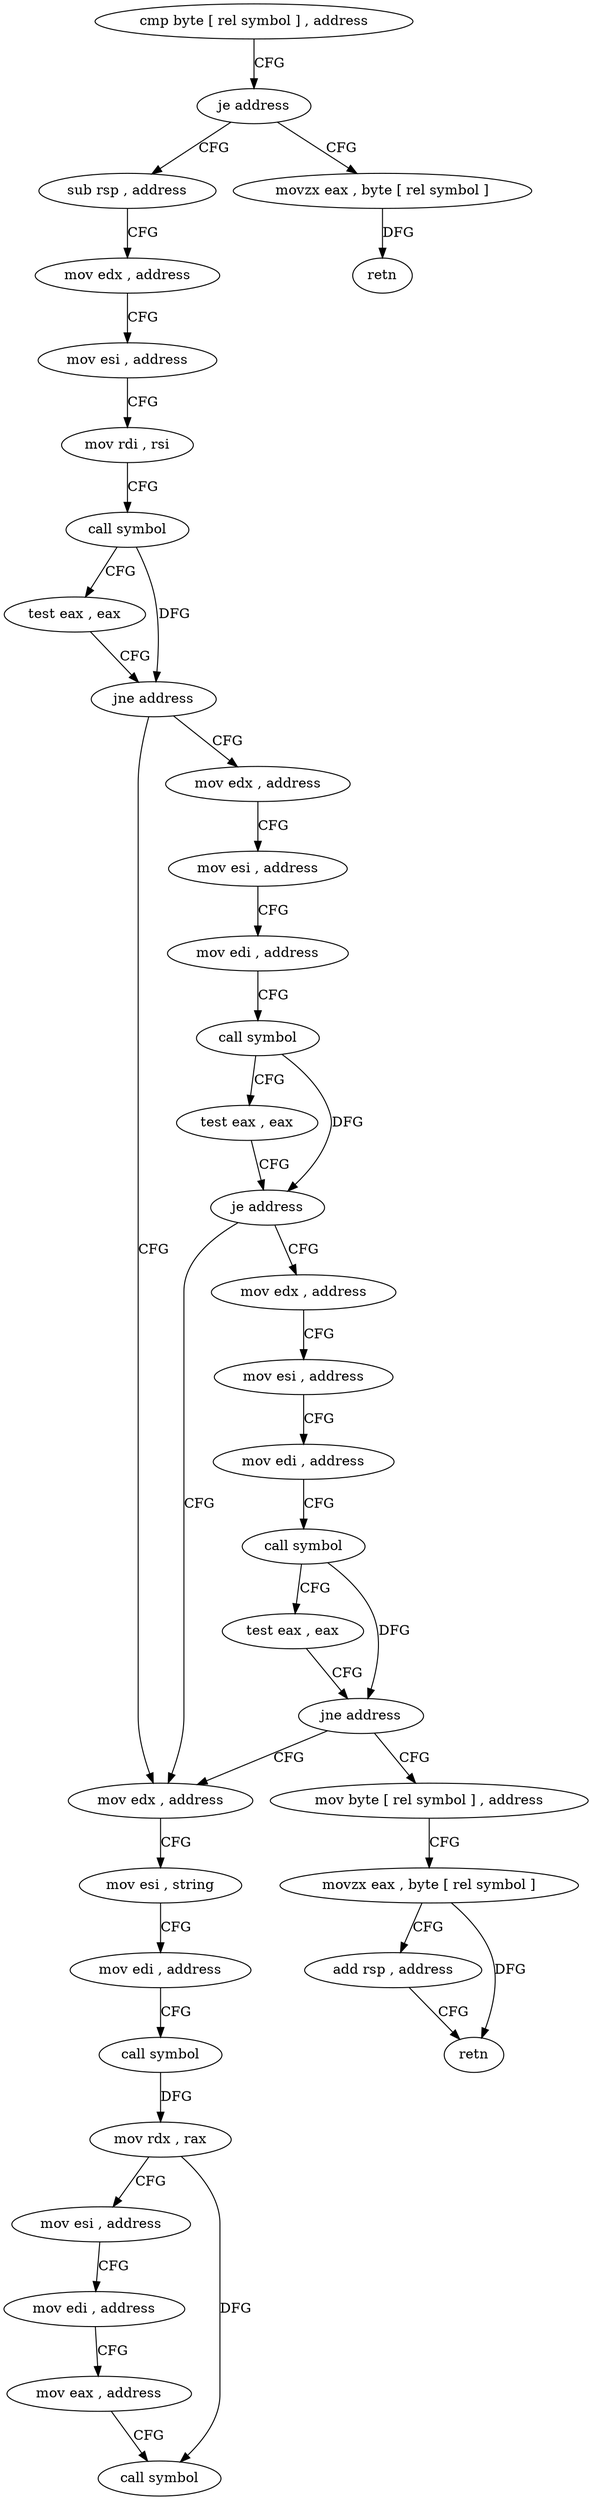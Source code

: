 digraph "func" {
"4243476" [label = "cmp byte [ rel symbol ] , address" ]
"4243483" [label = "je address" ]
"4243493" [label = "sub rsp , address" ]
"4243485" [label = "movzx eax , byte [ rel symbol ]" ]
"4243497" [label = "mov edx , address" ]
"4243502" [label = "mov esi , address" ]
"4243507" [label = "mov rdi , rsi" ]
"4243510" [label = "call symbol" ]
"4243515" [label = "test eax , eax" ]
"4243517" [label = "jne address" ]
"4243586" [label = "mov edx , address" ]
"4243519" [label = "mov edx , address" ]
"4243492" [label = "retn" ]
"4243591" [label = "mov esi , string" ]
"4243596" [label = "mov edi , address" ]
"4243601" [label = "call symbol" ]
"4243606" [label = "mov rdx , rax" ]
"4243609" [label = "mov esi , address" ]
"4243614" [label = "mov edi , address" ]
"4243619" [label = "mov eax , address" ]
"4243624" [label = "call symbol" ]
"4243524" [label = "mov esi , address" ]
"4243529" [label = "mov edi , address" ]
"4243534" [label = "call symbol" ]
"4243539" [label = "test eax , eax" ]
"4243541" [label = "je address" ]
"4243543" [label = "mov edx , address" ]
"4243548" [label = "mov esi , address" ]
"4243553" [label = "mov edi , address" ]
"4243558" [label = "call symbol" ]
"4243563" [label = "test eax , eax" ]
"4243565" [label = "jne address" ]
"4243567" [label = "mov byte [ rel symbol ] , address" ]
"4243574" [label = "movzx eax , byte [ rel symbol ]" ]
"4243581" [label = "add rsp , address" ]
"4243585" [label = "retn" ]
"4243476" -> "4243483" [ label = "CFG" ]
"4243483" -> "4243493" [ label = "CFG" ]
"4243483" -> "4243485" [ label = "CFG" ]
"4243493" -> "4243497" [ label = "CFG" ]
"4243485" -> "4243492" [ label = "DFG" ]
"4243497" -> "4243502" [ label = "CFG" ]
"4243502" -> "4243507" [ label = "CFG" ]
"4243507" -> "4243510" [ label = "CFG" ]
"4243510" -> "4243515" [ label = "CFG" ]
"4243510" -> "4243517" [ label = "DFG" ]
"4243515" -> "4243517" [ label = "CFG" ]
"4243517" -> "4243586" [ label = "CFG" ]
"4243517" -> "4243519" [ label = "CFG" ]
"4243586" -> "4243591" [ label = "CFG" ]
"4243519" -> "4243524" [ label = "CFG" ]
"4243591" -> "4243596" [ label = "CFG" ]
"4243596" -> "4243601" [ label = "CFG" ]
"4243601" -> "4243606" [ label = "DFG" ]
"4243606" -> "4243609" [ label = "CFG" ]
"4243606" -> "4243624" [ label = "DFG" ]
"4243609" -> "4243614" [ label = "CFG" ]
"4243614" -> "4243619" [ label = "CFG" ]
"4243619" -> "4243624" [ label = "CFG" ]
"4243524" -> "4243529" [ label = "CFG" ]
"4243529" -> "4243534" [ label = "CFG" ]
"4243534" -> "4243539" [ label = "CFG" ]
"4243534" -> "4243541" [ label = "DFG" ]
"4243539" -> "4243541" [ label = "CFG" ]
"4243541" -> "4243586" [ label = "CFG" ]
"4243541" -> "4243543" [ label = "CFG" ]
"4243543" -> "4243548" [ label = "CFG" ]
"4243548" -> "4243553" [ label = "CFG" ]
"4243553" -> "4243558" [ label = "CFG" ]
"4243558" -> "4243563" [ label = "CFG" ]
"4243558" -> "4243565" [ label = "DFG" ]
"4243563" -> "4243565" [ label = "CFG" ]
"4243565" -> "4243586" [ label = "CFG" ]
"4243565" -> "4243567" [ label = "CFG" ]
"4243567" -> "4243574" [ label = "CFG" ]
"4243574" -> "4243581" [ label = "CFG" ]
"4243574" -> "4243585" [ label = "DFG" ]
"4243581" -> "4243585" [ label = "CFG" ]
}
